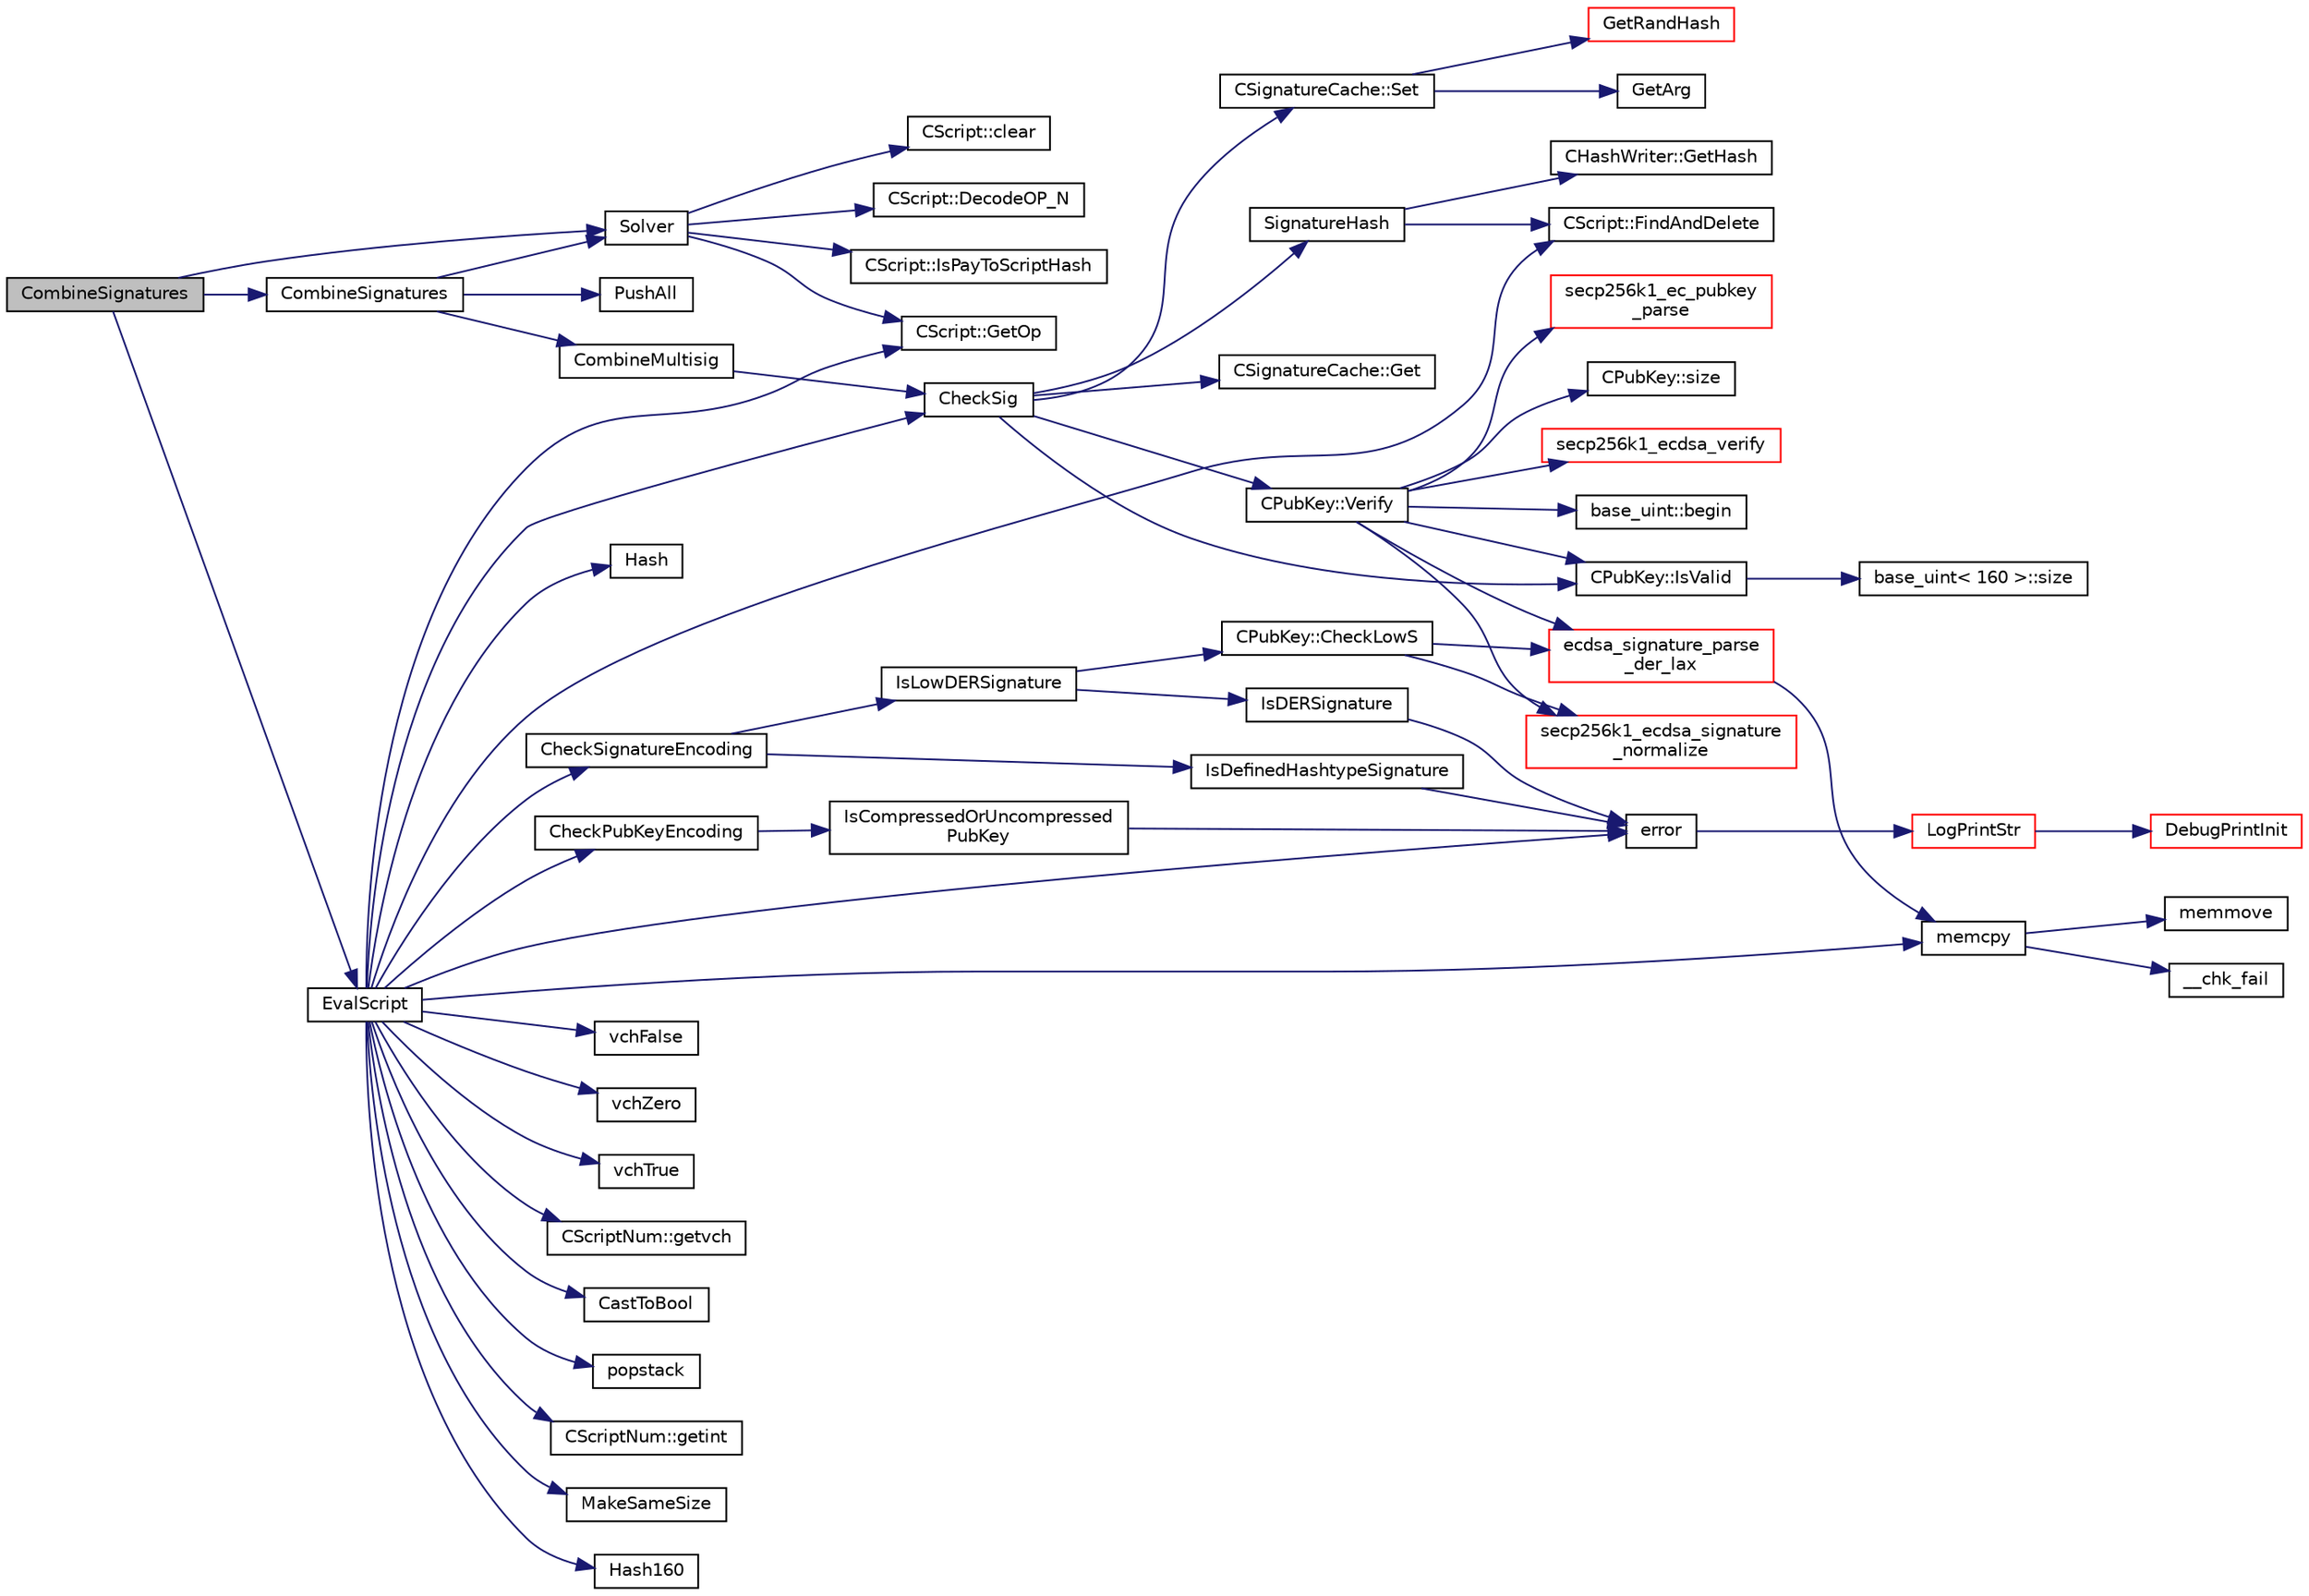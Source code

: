 digraph "CombineSignatures"
{
  edge [fontname="Helvetica",fontsize="10",labelfontname="Helvetica",labelfontsize="10"];
  node [fontname="Helvetica",fontsize="10",shape=record];
  rankdir="LR";
  Node934 [label="CombineSignatures",height=0.2,width=0.4,color="black", fillcolor="grey75", style="filled", fontcolor="black"];
  Node934 -> Node935 [color="midnightblue",fontsize="10",style="solid",fontname="Helvetica"];
  Node935 [label="Solver",height=0.2,width=0.4,color="black", fillcolor="white", style="filled",URL="$dd/d0f/script_8cpp.html#a6ee6be50bff44464e905680c6fcee6dc"];
  Node935 -> Node936 [color="midnightblue",fontsize="10",style="solid",fontname="Helvetica"];
  Node936 [label="CScript::IsPayToScriptHash",height=0.2,width=0.4,color="black", fillcolor="white", style="filled",URL="$d9/d4b/class_c_script.html#a0c3729c606d318923dc06f95d85a0971"];
  Node935 -> Node937 [color="midnightblue",fontsize="10",style="solid",fontname="Helvetica"];
  Node937 [label="CScript::clear",height=0.2,width=0.4,color="black", fillcolor="white", style="filled",URL="$d9/d4b/class_c_script.html#a7b2baf842621f07c4939408acf63377c"];
  Node935 -> Node938 [color="midnightblue",fontsize="10",style="solid",fontname="Helvetica"];
  Node938 [label="CScript::GetOp",height=0.2,width=0.4,color="black", fillcolor="white", style="filled",URL="$d9/d4b/class_c_script.html#a94635ed93d8d244ec3acfa83f9ecfe5f"];
  Node935 -> Node939 [color="midnightblue",fontsize="10",style="solid",fontname="Helvetica"];
  Node939 [label="CScript::DecodeOP_N",height=0.2,width=0.4,color="black", fillcolor="white", style="filled",URL="$d9/d4b/class_c_script.html#a7f975fca06b3e9a17da8ba23c7647e2e"];
  Node934 -> Node940 [color="midnightblue",fontsize="10",style="solid",fontname="Helvetica"];
  Node940 [label="EvalScript",height=0.2,width=0.4,color="black", fillcolor="white", style="filled",URL="$dd/d0f/script_8cpp.html#a06faacc17cea79366513c22361475a5a"];
  Node940 -> Node941 [color="midnightblue",fontsize="10",style="solid",fontname="Helvetica"];
  Node941 [label="vchFalse",height=0.2,width=0.4,color="black", fillcolor="white", style="filled",URL="$dd/d0f/script_8cpp.html#a6a72ce5c3d29330e70b69f5964aef752"];
  Node940 -> Node942 [color="midnightblue",fontsize="10",style="solid",fontname="Helvetica"];
  Node942 [label="vchZero",height=0.2,width=0.4,color="black", fillcolor="white", style="filled",URL="$dd/d0f/script_8cpp.html#a53582f03e92e860d973791d31b683cbe"];
  Node940 -> Node943 [color="midnightblue",fontsize="10",style="solid",fontname="Helvetica"];
  Node943 [label="vchTrue",height=0.2,width=0.4,color="black", fillcolor="white", style="filled",URL="$dd/d0f/script_8cpp.html#a498c11ff9400e1e200522482a60114b9"];
  Node940 -> Node938 [color="midnightblue",fontsize="10",style="solid",fontname="Helvetica"];
  Node940 -> Node944 [color="midnightblue",fontsize="10",style="solid",fontname="Helvetica"];
  Node944 [label="CScriptNum::getvch",height=0.2,width=0.4,color="black", fillcolor="white", style="filled",URL="$d8/d95/class_c_script_num.html#af1684eeaa754266aa5bd4fc5f14c6991"];
  Node940 -> Node945 [color="midnightblue",fontsize="10",style="solid",fontname="Helvetica"];
  Node945 [label="CastToBool",height=0.2,width=0.4,color="black", fillcolor="white", style="filled",URL="$dd/d0f/script_8cpp.html#a43bc2157638b796f2e3144963e00db34"];
  Node940 -> Node946 [color="midnightblue",fontsize="10",style="solid",fontname="Helvetica"];
  Node946 [label="popstack",height=0.2,width=0.4,color="black", fillcolor="white", style="filled",URL="$dd/d0f/script_8cpp.html#a8a6c5e60bc410bea032ace92ff6461ee"];
  Node940 -> Node947 [color="midnightblue",fontsize="10",style="solid",fontname="Helvetica"];
  Node947 [label="CScriptNum::getint",height=0.2,width=0.4,color="black", fillcolor="white", style="filled",URL="$d8/d95/class_c_script_num.html#ae205465ff5e3cfef3f2f6d29d3ee250d"];
  Node940 -> Node948 [color="midnightblue",fontsize="10",style="solid",fontname="Helvetica"];
  Node948 [label="MakeSameSize",height=0.2,width=0.4,color="black", fillcolor="white", style="filled",URL="$dd/d0f/script_8cpp.html#aaf7ccd43a5a96642e2eea2f42333ea72"];
  Node940 -> Node949 [color="midnightblue",fontsize="10",style="solid",fontname="Helvetica"];
  Node949 [label="Hash160",height=0.2,width=0.4,color="black", fillcolor="white", style="filled",URL="$db/dfb/hash_8h.html#a4490f70ddae16e9e48460a0416a48a6b"];
  Node940 -> Node950 [color="midnightblue",fontsize="10",style="solid",fontname="Helvetica"];
  Node950 [label="memcpy",height=0.2,width=0.4,color="black", fillcolor="white", style="filled",URL="$d5/d9f/glibc__compat_8cpp.html#a0f46826ab0466591e136db24394923cf"];
  Node950 -> Node951 [color="midnightblue",fontsize="10",style="solid",fontname="Helvetica"];
  Node951 [label="memmove",height=0.2,width=0.4,color="black", fillcolor="white", style="filled",URL="$d5/d9f/glibc__compat_8cpp.html#a9778d49e9029dd75bc53ecbbf9f5e9a1"];
  Node950 -> Node952 [color="midnightblue",fontsize="10",style="solid",fontname="Helvetica"];
  Node952 [label="__chk_fail",height=0.2,width=0.4,color="black", fillcolor="white", style="filled",URL="$d5/d9f/glibc__compat_8cpp.html#a424ac71631da5ada2976630ff67051d1"];
  Node940 -> Node953 [color="midnightblue",fontsize="10",style="solid",fontname="Helvetica"];
  Node953 [label="Hash",height=0.2,width=0.4,color="black", fillcolor="white", style="filled",URL="$db/dfb/hash_8h.html#ab3f6c437460137530d86e09c2c102e99"];
  Node940 -> Node954 [color="midnightblue",fontsize="10",style="solid",fontname="Helvetica"];
  Node954 [label="CScript::FindAndDelete",height=0.2,width=0.4,color="black", fillcolor="white", style="filled",URL="$d9/d4b/class_c_script.html#aad6e9f84fe8aa2d27a979f1bc2732463"];
  Node940 -> Node955 [color="midnightblue",fontsize="10",style="solid",fontname="Helvetica"];
  Node955 [label="CheckSignatureEncoding",height=0.2,width=0.4,color="black", fillcolor="white", style="filled",URL="$dd/d0f/script_8cpp.html#a12d14b6b219e70fe8e9a34cf6ea29c7c"];
  Node955 -> Node956 [color="midnightblue",fontsize="10",style="solid",fontname="Helvetica"];
  Node956 [label="IsLowDERSignature",height=0.2,width=0.4,color="black", fillcolor="white", style="filled",URL="$dd/d0f/script_8cpp.html#a0fd00c3aff80aafc124933b1c789c660"];
  Node956 -> Node957 [color="midnightblue",fontsize="10",style="solid",fontname="Helvetica"];
  Node957 [label="IsDERSignature",height=0.2,width=0.4,color="black", fillcolor="white", style="filled",URL="$dd/d0f/script_8cpp.html#a085cff21cf73b4aa50c6fc5a0082ad85"];
  Node957 -> Node958 [color="midnightblue",fontsize="10",style="solid",fontname="Helvetica"];
  Node958 [label="error",height=0.2,width=0.4,color="black", fillcolor="white", style="filled",URL="$d8/d3c/util_8h.html#af8985880cf4ef26df0a5aa2ffcb76662"];
  Node958 -> Node959 [color="midnightblue",fontsize="10",style="solid",fontname="Helvetica"];
  Node959 [label="LogPrintStr",height=0.2,width=0.4,color="red", fillcolor="white", style="filled",URL="$d8/d3c/util_8h.html#afd4c3002b2797c0560adddb6af3ca1da"];
  Node959 -> Node960 [color="midnightblue",fontsize="10",style="solid",fontname="Helvetica"];
  Node960 [label="DebugPrintInit",height=0.2,width=0.4,color="red", fillcolor="white", style="filled",URL="$df/d2d/util_8cpp.html#a751ff5f21d880737811136b5e0bcea12"];
  Node956 -> Node968 [color="midnightblue",fontsize="10",style="solid",fontname="Helvetica"];
  Node968 [label="CPubKey::CheckLowS",height=0.2,width=0.4,color="black", fillcolor="white", style="filled",URL="$da/d4e/class_c_pub_key.html#a4ada230ef593456ef9088c28fd5ca34e",tooltip="Check whether a signature is normalized (lower-S). "];
  Node968 -> Node969 [color="midnightblue",fontsize="10",style="solid",fontname="Helvetica"];
  Node969 [label="ecdsa_signature_parse\l_der_lax",height=0.2,width=0.4,color="red", fillcolor="white", style="filled",URL="$da/d8e/pubkey_8cpp.html#acd68762de13ffb2c909fcf12acfea0fd",tooltip="This function is taken from the libsecp256k1 distribution and implements DER parsing for ECDSA signat..."];
  Node969 -> Node950 [color="midnightblue",fontsize="10",style="solid",fontname="Helvetica"];
  Node968 -> Node974 [color="midnightblue",fontsize="10",style="solid",fontname="Helvetica"];
  Node974 [label="secp256k1_ecdsa_signature\l_normalize",height=0.2,width=0.4,color="red", fillcolor="white", style="filled",URL="$d7/dd3/secp256k1_8h.html#a93ec36a19229f08acc5ff1ca613ab3a1",tooltip="Convert a signature to a normalized lower-S form. "];
  Node955 -> Node978 [color="midnightblue",fontsize="10",style="solid",fontname="Helvetica"];
  Node978 [label="IsDefinedHashtypeSignature",height=0.2,width=0.4,color="black", fillcolor="white", style="filled",URL="$dd/d0f/script_8cpp.html#a10b82cfa960aba7c714878a6c5ba6424"];
  Node978 -> Node958 [color="midnightblue",fontsize="10",style="solid",fontname="Helvetica"];
  Node940 -> Node979 [color="midnightblue",fontsize="10",style="solid",fontname="Helvetica"];
  Node979 [label="CheckPubKeyEncoding",height=0.2,width=0.4,color="black", fillcolor="white", style="filled",URL="$dd/d0f/script_8cpp.html#aec208a0fbaa42e181985417445545e4d"];
  Node979 -> Node980 [color="midnightblue",fontsize="10",style="solid",fontname="Helvetica"];
  Node980 [label="IsCompressedOrUncompressed\lPubKey",height=0.2,width=0.4,color="black", fillcolor="white", style="filled",URL="$dd/d0f/script_8cpp.html#a911a8699bdb4314ccba8553ba3522d23"];
  Node980 -> Node958 [color="midnightblue",fontsize="10",style="solid",fontname="Helvetica"];
  Node940 -> Node981 [color="midnightblue",fontsize="10",style="solid",fontname="Helvetica"];
  Node981 [label="CheckSig",height=0.2,width=0.4,color="black", fillcolor="white", style="filled",URL="$dd/d0f/script_8cpp.html#af1a7eb0123f11ad1154249f4a4c1a9d1"];
  Node981 -> Node982 [color="midnightblue",fontsize="10",style="solid",fontname="Helvetica"];
  Node982 [label="CPubKey::IsValid",height=0.2,width=0.4,color="black", fillcolor="white", style="filled",URL="$da/d4e/class_c_pub_key.html#a4fa94293cf8577fd039b9a133f6c7f30"];
  Node982 -> Node983 [color="midnightblue",fontsize="10",style="solid",fontname="Helvetica"];
  Node983 [label="base_uint\< 160 \>::size",height=0.2,width=0.4,color="black", fillcolor="white", style="filled",URL="$da/df7/classbase__uint.html#a1f49b034e686269601ea89b0319b8004"];
  Node981 -> Node984 [color="midnightblue",fontsize="10",style="solid",fontname="Helvetica"];
  Node984 [label="SignatureHash",height=0.2,width=0.4,color="black", fillcolor="white", style="filled",URL="$dd/d0f/script_8cpp.html#a4086161bb714485e7e3662d9b0ceed7d"];
  Node984 -> Node954 [color="midnightblue",fontsize="10",style="solid",fontname="Helvetica"];
  Node984 -> Node985 [color="midnightblue",fontsize="10",style="solid",fontname="Helvetica"];
  Node985 [label="CHashWriter::GetHash",height=0.2,width=0.4,color="black", fillcolor="white", style="filled",URL="$d2/def/class_c_hash_writer.html#ae94a937211502eabf19477630090093a"];
  Node981 -> Node986 [color="midnightblue",fontsize="10",style="solid",fontname="Helvetica"];
  Node986 [label="CSignatureCache::Get",height=0.2,width=0.4,color="black", fillcolor="white", style="filled",URL="$df/d87/class_c_signature_cache.html#a9c1dbf6b015d35145f058ace43eac107"];
  Node981 -> Node987 [color="midnightblue",fontsize="10",style="solid",fontname="Helvetica"];
  Node987 [label="CPubKey::Verify",height=0.2,width=0.4,color="black", fillcolor="white", style="filled",URL="$da/d4e/class_c_pub_key.html#a5b3fef213b227394ca9d0a1e3baa957e"];
  Node987 -> Node982 [color="midnightblue",fontsize="10",style="solid",fontname="Helvetica"];
  Node987 -> Node988 [color="midnightblue",fontsize="10",style="solid",fontname="Helvetica"];
  Node988 [label="secp256k1_ec_pubkey\l_parse",height=0.2,width=0.4,color="red", fillcolor="white", style="filled",URL="$d7/dd3/secp256k1_8h.html#a4e5dc8952c9a7e791376505ef2023ca1",tooltip="Parse a variable-length public key into the pubkey object. "];
  Node987 -> Node996 [color="midnightblue",fontsize="10",style="solid",fontname="Helvetica"];
  Node996 [label="CPubKey::size",height=0.2,width=0.4,color="black", fillcolor="white", style="filled",URL="$da/d4e/class_c_pub_key.html#a6bb28fcf0a5f799c69f5b7269363b309"];
  Node987 -> Node969 [color="midnightblue",fontsize="10",style="solid",fontname="Helvetica"];
  Node987 -> Node974 [color="midnightblue",fontsize="10",style="solid",fontname="Helvetica"];
  Node987 -> Node997 [color="midnightblue",fontsize="10",style="solid",fontname="Helvetica"];
  Node997 [label="secp256k1_ecdsa_verify",height=0.2,width=0.4,color="red", fillcolor="white", style="filled",URL="$d7/dd3/secp256k1_8h.html#a41065390f9039c4140ec04999724987d",tooltip="Verify an ECDSA signature. "];
  Node987 -> Node1005 [color="midnightblue",fontsize="10",style="solid",fontname="Helvetica"];
  Node1005 [label="base_uint::begin",height=0.2,width=0.4,color="black", fillcolor="white", style="filled",URL="$da/df7/classbase__uint.html#aaa32054bf4e8fbb31d54a75f6065174d"];
  Node981 -> Node1006 [color="midnightblue",fontsize="10",style="solid",fontname="Helvetica"];
  Node1006 [label="CSignatureCache::Set",height=0.2,width=0.4,color="black", fillcolor="white", style="filled",URL="$df/d87/class_c_signature_cache.html#ac2e63052c7b13f73fa0f6f4624e29c07"];
  Node1006 -> Node1007 [color="midnightblue",fontsize="10",style="solid",fontname="Helvetica"];
  Node1007 [label="GetArg",height=0.2,width=0.4,color="black", fillcolor="white", style="filled",URL="$df/d2d/util_8cpp.html#a24f685720bf40370e5bd2a192ad50cd8",tooltip="Return string argument or default value. "];
  Node1006 -> Node1008 [color="midnightblue",fontsize="10",style="solid",fontname="Helvetica"];
  Node1008 [label="GetRandHash",height=0.2,width=0.4,color="red", fillcolor="white", style="filled",URL="$df/d2d/util_8cpp.html#af3aedae75efabb170337a497457f7ecf"];
  Node940 -> Node958 [color="midnightblue",fontsize="10",style="solid",fontname="Helvetica"];
  Node934 -> Node1012 [color="midnightblue",fontsize="10",style="solid",fontname="Helvetica"];
  Node1012 [label="CombineSignatures",height=0.2,width=0.4,color="black", fillcolor="white", style="filled",URL="$dd/d0f/script_8cpp.html#a79ba74edb86e8e00eef84202dd5dea43"];
  Node1012 -> Node1013 [color="midnightblue",fontsize="10",style="solid",fontname="Helvetica"];
  Node1013 [label="PushAll",height=0.2,width=0.4,color="black", fillcolor="white", style="filled",URL="$dd/d0f/script_8cpp.html#ada87737f34785261df0ed2d41f60542b"];
  Node1012 -> Node935 [color="midnightblue",fontsize="10",style="solid",fontname="Helvetica"];
  Node1012 -> Node1014 [color="midnightblue",fontsize="10",style="solid",fontname="Helvetica"];
  Node1014 [label="CombineMultisig",height=0.2,width=0.4,color="black", fillcolor="white", style="filled",URL="$dd/d0f/script_8cpp.html#a1d62cd216f093d9e80a7e34d8b866021"];
  Node1014 -> Node981 [color="midnightblue",fontsize="10",style="solid",fontname="Helvetica"];
}
